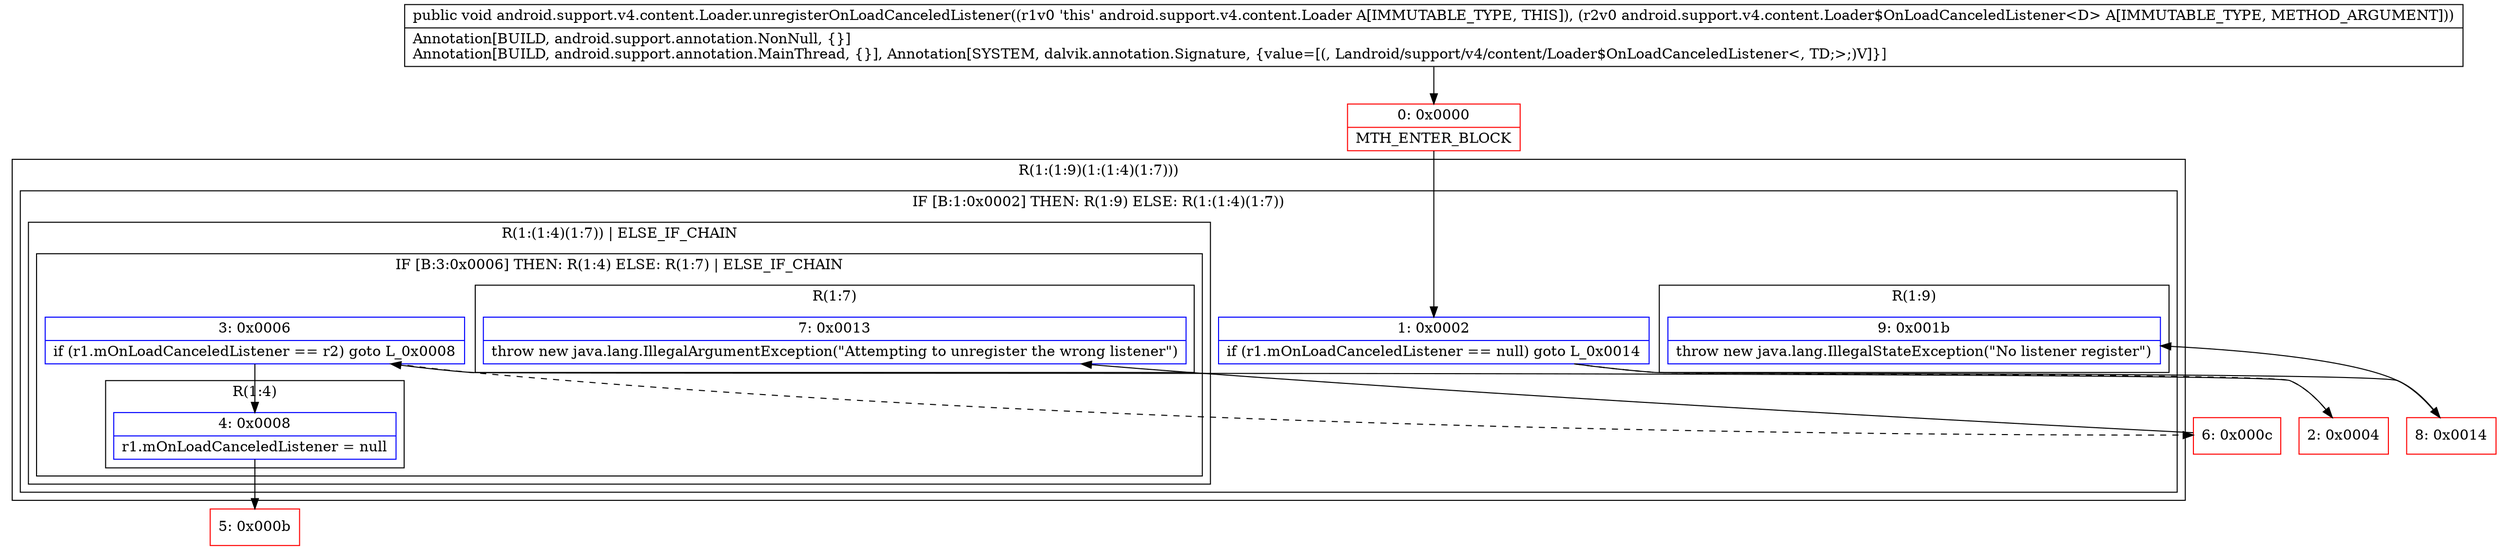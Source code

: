 digraph "CFG forandroid.support.v4.content.Loader.unregisterOnLoadCanceledListener(Landroid\/support\/v4\/content\/Loader$OnLoadCanceledListener;)V" {
subgraph cluster_Region_2041944651 {
label = "R(1:(1:9)(1:(1:4)(1:7)))";
node [shape=record,color=blue];
subgraph cluster_IfRegion_1065527759 {
label = "IF [B:1:0x0002] THEN: R(1:9) ELSE: R(1:(1:4)(1:7))";
node [shape=record,color=blue];
Node_1 [shape=record,label="{1\:\ 0x0002|if (r1.mOnLoadCanceledListener == null) goto L_0x0014\l}"];
subgraph cluster_Region_865479947 {
label = "R(1:9)";
node [shape=record,color=blue];
Node_9 [shape=record,label="{9\:\ 0x001b|throw new java.lang.IllegalStateException(\"No listener register\")\l}"];
}
subgraph cluster_Region_1271357120 {
label = "R(1:(1:4)(1:7)) | ELSE_IF_CHAIN\l";
node [shape=record,color=blue];
subgraph cluster_IfRegion_511046193 {
label = "IF [B:3:0x0006] THEN: R(1:4) ELSE: R(1:7) | ELSE_IF_CHAIN\l";
node [shape=record,color=blue];
Node_3 [shape=record,label="{3\:\ 0x0006|if (r1.mOnLoadCanceledListener == r2) goto L_0x0008\l}"];
subgraph cluster_Region_873725153 {
label = "R(1:4)";
node [shape=record,color=blue];
Node_4 [shape=record,label="{4\:\ 0x0008|r1.mOnLoadCanceledListener = null\l}"];
}
subgraph cluster_Region_913273117 {
label = "R(1:7)";
node [shape=record,color=blue];
Node_7 [shape=record,label="{7\:\ 0x0013|throw new java.lang.IllegalArgumentException(\"Attempting to unregister the wrong listener\")\l}"];
}
}
}
}
}
Node_0 [shape=record,color=red,label="{0\:\ 0x0000|MTH_ENTER_BLOCK\l}"];
Node_2 [shape=record,color=red,label="{2\:\ 0x0004}"];
Node_5 [shape=record,color=red,label="{5\:\ 0x000b}"];
Node_6 [shape=record,color=red,label="{6\:\ 0x000c}"];
Node_8 [shape=record,color=red,label="{8\:\ 0x0014}"];
MethodNode[shape=record,label="{public void android.support.v4.content.Loader.unregisterOnLoadCanceledListener((r1v0 'this' android.support.v4.content.Loader A[IMMUTABLE_TYPE, THIS]), (r2v0 android.support.v4.content.Loader$OnLoadCanceledListener\<D\> A[IMMUTABLE_TYPE, METHOD_ARGUMENT]))  | Annotation[BUILD, android.support.annotation.NonNull, \{\}]\lAnnotation[BUILD, android.support.annotation.MainThread, \{\}], Annotation[SYSTEM, dalvik.annotation.Signature, \{value=[(, Landroid\/support\/v4\/content\/Loader$OnLoadCanceledListener\<, TD;\>;)V]\}]\l}"];
MethodNode -> Node_0;
Node_1 -> Node_2[style=dashed];
Node_1 -> Node_8;
Node_3 -> Node_4;
Node_3 -> Node_6[style=dashed];
Node_4 -> Node_5;
Node_0 -> Node_1;
Node_2 -> Node_3;
Node_6 -> Node_7;
Node_8 -> Node_9;
}

